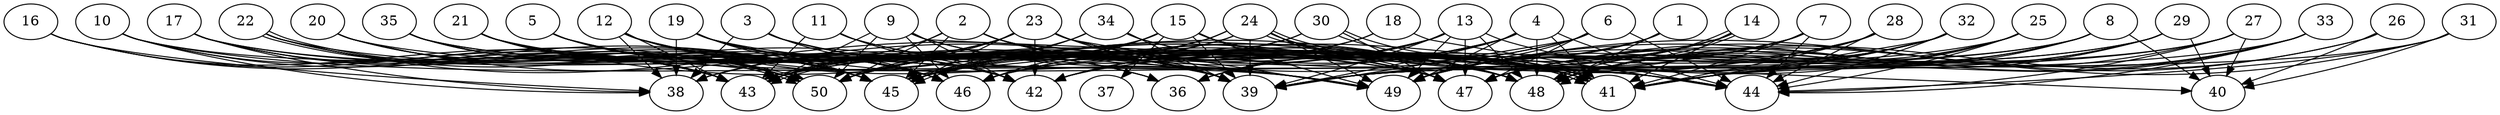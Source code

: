 // DAG automatically generated by daggen at Thu Oct  3 14:07:57 2019
// ./daggen --dot -n 50 --ccr 0.3 --fat 0.9 --regular 0.7 --density 0.7 --mindata 5242880 --maxdata 52428800 
digraph G {
  1 [size="138649600", alpha="0.18", expect_size="41594880"] 
  1 -> 36 [size ="41594880"]
  1 -> 48 [size ="41594880"]
  1 -> 49 [size ="41594880"]
  2 [size="75970560", alpha="0.02", expect_size="22791168"] 
  2 -> 39 [size ="22791168"]
  2 -> 43 [size ="22791168"]
  2 -> 45 [size ="22791168"]
  2 -> 47 [size ="22791168"]
  2 -> 48 [size ="22791168"]
  2 -> 49 [size ="22791168"]
  2 -> 50 [size ="22791168"]
  3 [size="68655787", alpha="0.05", expect_size="20596736"] 
  3 -> 36 [size ="20596736"]
  3 -> 38 [size ="20596736"]
  3 -> 39 [size ="20596736"]
  3 -> 46 [size ="20596736"]
  3 -> 48 [size ="20596736"]
  4 [size="147995307", alpha="0.18", expect_size="44398592"] 
  4 -> 36 [size ="44398592"]
  4 -> 39 [size ="44398592"]
  4 -> 41 [size ="44398592"]
  4 -> 42 [size ="44398592"]
  4 -> 44 [size ="44398592"]
  4 -> 45 [size ="44398592"]
  4 -> 48 [size ="44398592"]
  4 -> 49 [size ="44398592"]
  4 -> 50 [size ="44398592"]
  5 [size="123593387", alpha="0.18", expect_size="37078016"] 
  5 -> 36 [size ="37078016"]
  5 -> 42 [size ="37078016"]
  5 -> 45 [size ="37078016"]
  5 -> 47 [size ="37078016"]
  5 -> 50 [size ="37078016"]
  6 [size="81257813", alpha="0.15", expect_size="24377344"] 
  6 -> 39 [size ="24377344"]
  6 -> 42 [size ="24377344"]
  6 -> 44 [size ="24377344"]
  6 -> 47 [size ="24377344"]
  6 -> 49 [size ="24377344"]
  6 -> 50 [size ="24377344"]
  7 [size="37280427", alpha="0.12", expect_size="11184128"] 
  7 -> 41 [size ="11184128"]
  7 -> 42 [size ="11184128"]
  7 -> 44 [size ="11184128"]
  7 -> 45 [size ="11184128"]
  7 -> 47 [size ="11184128"]
  7 -> 49 [size ="11184128"]
  8 [size="105601707", alpha="0.16", expect_size="31680512"] 
  8 -> 39 [size ="31680512"]
  8 -> 40 [size ="31680512"]
  8 -> 41 [size ="31680512"]
  8 -> 46 [size ="31680512"]
  8 -> 48 [size ="31680512"]
  8 -> 49 [size ="31680512"]
  9 [size="137342293", alpha="0.02", expect_size="41202688"] 
  9 -> 39 [size ="41202688"]
  9 -> 40 [size ="41202688"]
  9 -> 42 [size ="41202688"]
  9 -> 43 [size ="41202688"]
  9 -> 46 [size ="41202688"]
  9 -> 49 [size ="41202688"]
  9 -> 50 [size ="41202688"]
  10 [size="62487893", alpha="0.15", expect_size="18746368"] 
  10 -> 38 [size ="18746368"]
  10 -> 39 [size ="18746368"]
  10 -> 43 [size ="18746368"]
  10 -> 45 [size ="18746368"]
  10 -> 49 [size ="18746368"]
  11 [size="162542933", alpha="0.12", expect_size="48762880"] 
  11 -> 39 [size ="48762880"]
  11 -> 42 [size ="48762880"]
  11 -> 43 [size ="48762880"]
  11 -> 49 [size ="48762880"]
  12 [size="143824213", alpha="0.09", expect_size="43147264"] 
  12 -> 36 [size ="43147264"]
  12 -> 38 [size ="43147264"]
  12 -> 39 [size ="43147264"]
  12 -> 42 [size ="43147264"]
  12 -> 43 [size ="43147264"]
  12 -> 45 [size ="43147264"]
  12 -> 48 [size ="43147264"]
  12 -> 49 [size ="43147264"]
  13 [size="157416107", alpha="0.19", expect_size="47224832"] 
  13 -> 36 [size ="47224832"]
  13 -> 39 [size ="47224832"]
  13 -> 43 [size ="47224832"]
  13 -> 44 [size ="47224832"]
  13 -> 47 [size ="47224832"]
  13 -> 48 [size ="47224832"]
  13 -> 49 [size ="47224832"]
  13 -> 50 [size ="47224832"]
  14 [size="42007893", alpha="0.17", expect_size="12602368"] 
  14 -> 36 [size ="12602368"]
  14 -> 39 [size ="12602368"]
  14 -> 41 [size ="12602368"]
  14 -> 46 [size ="12602368"]
  14 -> 48 [size ="12602368"]
  14 -> 48 [size ="12602368"]
  14 -> 49 [size ="12602368"]
  15 [size="26115413", alpha="0.17", expect_size="7834624"] 
  15 -> 37 [size ="7834624"]
  15 -> 38 [size ="7834624"]
  15 -> 39 [size ="7834624"]
  15 -> 41 [size ="7834624"]
  15 -> 45 [size ="7834624"]
  15 -> 46 [size ="7834624"]
  15 -> 48 [size ="7834624"]
  15 -> 49 [size ="7834624"]
  16 [size="168007680", alpha="0.18", expect_size="50402304"] 
  16 -> 38 [size ="50402304"]
  16 -> 43 [size ="50402304"]
  16 -> 45 [size ="50402304"]
  16 -> 50 [size ="50402304"]
  17 [size="124863147", alpha="0.01", expect_size="37458944"] 
  17 -> 38 [size ="37458944"]
  17 -> 41 [size ="37458944"]
  17 -> 43 [size ="37458944"]
  17 -> 45 [size ="37458944"]
  17 -> 47 [size ="37458944"]
  17 -> 50 [size ="37458944"]
  18 [size="62682453", alpha="0.20", expect_size="18804736"] 
  18 -> 42 [size ="18804736"]
  18 -> 44 [size ="18804736"]
  18 -> 45 [size ="18804736"]
  19 [size="34959360", alpha="0.16", expect_size="10487808"] 
  19 -> 38 [size ="10487808"]
  19 -> 39 [size ="10487808"]
  19 -> 42 [size ="10487808"]
  19 -> 44 [size ="10487808"]
  19 -> 45 [size ="10487808"]
  19 -> 46 [size ="10487808"]
  19 -> 49 [size ="10487808"]
  20 [size="51145387", alpha="0.08", expect_size="15343616"] 
  20 -> 39 [size ="15343616"]
  20 -> 43 [size ="15343616"]
  20 -> 45 [size ="15343616"]
  20 -> 46 [size ="15343616"]
  20 -> 47 [size ="15343616"]
  21 [size="166591147", alpha="0.15", expect_size="49977344"] 
  21 -> 42 [size ="49977344"]
  21 -> 43 [size ="49977344"]
  21 -> 44 [size ="49977344"]
  21 -> 45 [size ="49977344"]
  21 -> 46 [size ="49977344"]
  21 -> 48 [size ="49977344"]
  21 -> 50 [size ="49977344"]
  22 [size="103444480", alpha="0.10", expect_size="31033344"] 
  22 -> 39 [size ="31033344"]
  22 -> 41 [size ="31033344"]
  22 -> 42 [size ="31033344"]
  22 -> 43 [size ="31033344"]
  22 -> 45 [size ="31033344"]
  22 -> 50 [size ="31033344"]
  22 -> 50 [size ="31033344"]
  23 [size="173469013", alpha="0.12", expect_size="52040704"] 
  23 -> 38 [size ="52040704"]
  23 -> 39 [size ="52040704"]
  23 -> 41 [size ="52040704"]
  23 -> 42 [size ="52040704"]
  23 -> 43 [size ="52040704"]
  23 -> 44 [size ="52040704"]
  23 -> 45 [size ="52040704"]
  23 -> 48 [size ="52040704"]
  23 -> 49 [size ="52040704"]
  23 -> 50 [size ="52040704"]
  24 [size="167434240", alpha="0.10", expect_size="50230272"] 
  24 -> 39 [size ="50230272"]
  24 -> 41 [size ="50230272"]
  24 -> 41 [size ="50230272"]
  24 -> 43 [size ="50230272"]
  24 -> 43 [size ="50230272"]
  24 -> 45 [size ="50230272"]
  24 -> 45 [size ="50230272"]
  24 -> 47 [size ="50230272"]
  24 -> 48 [size ="50230272"]
  24 -> 49 [size ="50230272"]
  25 [size="146926933", alpha="0.01", expect_size="44078080"] 
  25 -> 39 [size ="44078080"]
  25 -> 41 [size ="44078080"]
  25 -> 43 [size ="44078080"]
  25 -> 44 [size ="44078080"]
  25 -> 48 [size ="44078080"]
  26 [size="126446933", alpha="0.01", expect_size="37934080"] 
  26 -> 40 [size ="37934080"]
  26 -> 47 [size ="37934080"]
  26 -> 48 [size ="37934080"]
  27 [size="114278400", alpha="0.03", expect_size="34283520"] 
  27 -> 39 [size ="34283520"]
  27 -> 40 [size ="34283520"]
  27 -> 42 [size ="34283520"]
  27 -> 44 [size ="34283520"]
  27 -> 47 [size ="34283520"]
  28 [size="123982507", alpha="0.16", expect_size="37194752"] 
  28 -> 41 [size ="37194752"]
  28 -> 44 [size ="37194752"]
  28 -> 45 [size ="37194752"]
  28 -> 46 [size ="37194752"]
  28 -> 48 [size ="37194752"]
  29 [size="122118827", alpha="0.05", expect_size="36635648"] 
  29 -> 39 [size ="36635648"]
  29 -> 40 [size ="36635648"]
  29 -> 41 [size ="36635648"]
  29 -> 45 [size ="36635648"]
  29 -> 47 [size ="36635648"]
  29 -> 48 [size ="36635648"]
  30 [size="86766933", alpha="0.19", expect_size="26030080"] 
  30 -> 38 [size ="26030080"]
  30 -> 41 [size ="26030080"]
  30 -> 41 [size ="26030080"]
  30 -> 47 [size ="26030080"]
  30 -> 50 [size ="26030080"]
  31 [size="146585600", alpha="0.12", expect_size="43975680"] 
  31 -> 40 [size ="43975680"]
  31 -> 41 [size ="43975680"]
  31 -> 44 [size ="43975680"]
  31 -> 49 [size ="43975680"]
  32 [size="108168533", alpha="0.01", expect_size="32450560"] 
  32 -> 39 [size ="32450560"]
  32 -> 41 [size ="32450560"]
  32 -> 42 [size ="32450560"]
  32 -> 44 [size ="32450560"]
  32 -> 47 [size ="32450560"]
  32 -> 48 [size ="32450560"]
  32 -> 49 [size ="32450560"]
  33 [size="30023680", alpha="0.08", expect_size="9007104"] 
  33 -> 39 [size ="9007104"]
  33 -> 41 [size ="9007104"]
  33 -> 44 [size ="9007104"]
  33 -> 48 [size ="9007104"]
  33 -> 49 [size ="9007104"]
  34 [size="120606720", alpha="0.17", expect_size="36182016"] 
  34 -> 39 [size ="36182016"]
  34 -> 45 [size ="36182016"]
  34 -> 47 [size ="36182016"]
  34 -> 48 [size ="36182016"]
  34 -> 50 [size ="36182016"]
  35 [size="38591147", alpha="0.08", expect_size="11577344"] 
  35 -> 41 [size ="11577344"]
  35 -> 43 [size ="11577344"]
  35 -> 45 [size ="11577344"]
  35 -> 46 [size ="11577344"]
  35 -> 48 [size ="11577344"]
  35 -> 50 [size ="11577344"]
  36 [size="47377067", alpha="0.18", expect_size="14213120"] 
  37 [size="53459627", alpha="0.02", expect_size="16037888"] 
  38 [size="76646400", alpha="0.11", expect_size="22993920"] 
  39 [size="47783253", alpha="0.03", expect_size="14334976"] 
  40 [size="86729387", alpha="0.19", expect_size="26018816"] 
  41 [size="81220267", alpha="0.14", expect_size="24366080"] 
  42 [size="19029333", alpha="0.20", expect_size="5708800"] 
  43 [size="26511360", alpha="0.05", expect_size="7953408"] 
  44 [size="86316373", alpha="0.10", expect_size="25894912"] 
  45 [size="65696427", alpha="0.11", expect_size="19708928"] 
  46 [size="130570240", alpha="0.06", expect_size="39171072"] 
  47 [size="116906667", alpha="0.14", expect_size="35072000"] 
  48 [size="132085760", alpha="0.14", expect_size="39625728"] 
  49 [size="64034133", alpha="0.09", expect_size="19210240"] 
  50 [size="87517867", alpha="0.12", expect_size="26255360"] 
}
